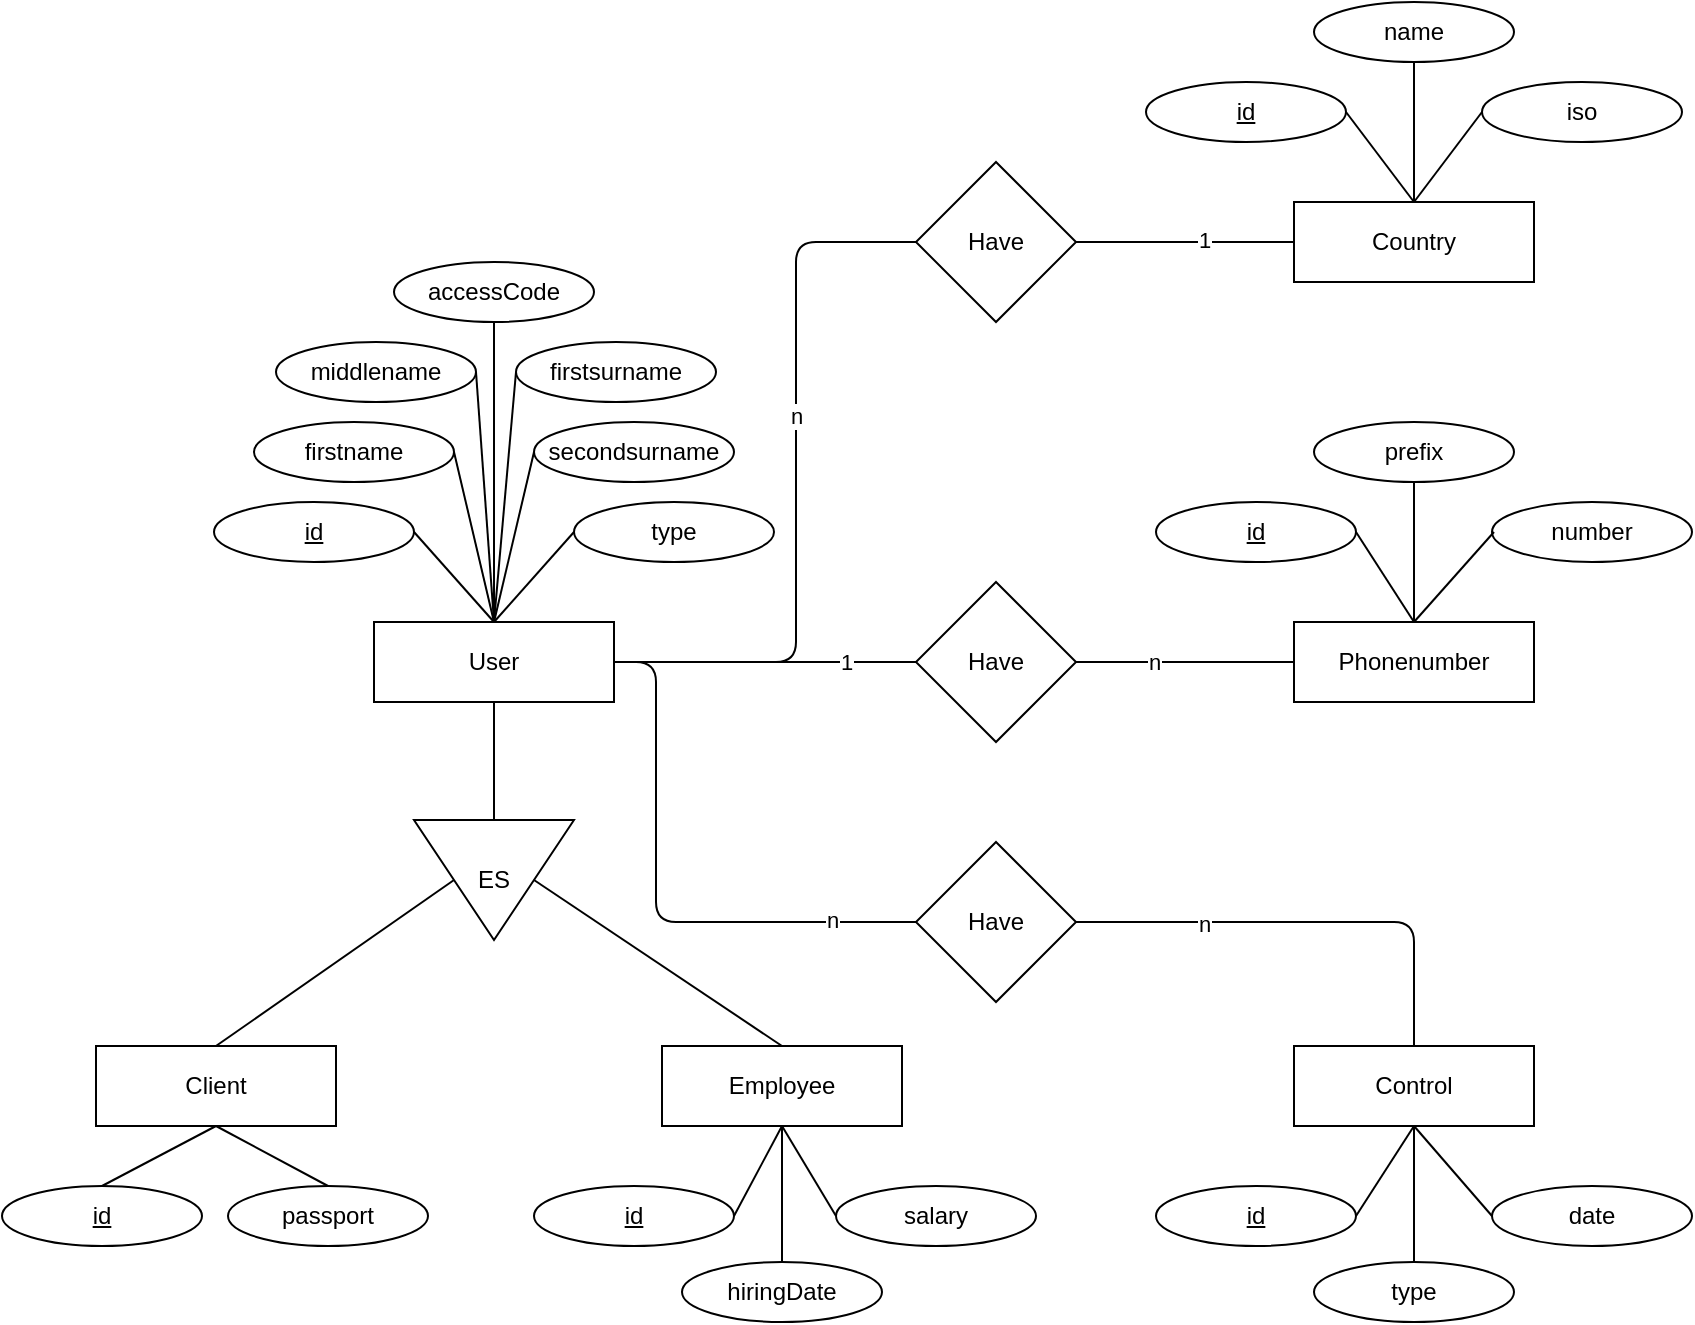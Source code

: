 <mxfile version="14.6.13" type="device"><diagram id="Wq0CHLYfJIVre40bN7Jn" name="Page-1"><mxGraphModel dx="1422" dy="822" grid="1" gridSize="10" guides="1" tooltips="1" connect="1" arrows="1" fold="1" page="1" pageScale="1" pageWidth="850" pageHeight="1100" math="0" shadow="0"><root><mxCell id="0"/><mxCell id="1" parent="0"/><mxCell id="gQcY6GeEsv4cqj9o24mt-2" value="&lt;u&gt;id&lt;/u&gt;" style="ellipse;whiteSpace=wrap;html=1;" parent="1" vertex="1"><mxGeometry x="109" y="260" width="100" height="30" as="geometry"/></mxCell><mxCell id="gQcY6GeEsv4cqj9o24mt-3" value="User" style="rounded=0;whiteSpace=wrap;html=1;" parent="1" vertex="1"><mxGeometry x="189" y="320" width="120" height="40" as="geometry"/></mxCell><mxCell id="gQcY6GeEsv4cqj9o24mt-4" value="firstname" style="ellipse;whiteSpace=wrap;html=1;" parent="1" vertex="1"><mxGeometry x="129" y="220" width="100" height="30" as="geometry"/></mxCell><mxCell id="gQcY6GeEsv4cqj9o24mt-5" value="middlename" style="ellipse;whiteSpace=wrap;html=1;" parent="1" vertex="1"><mxGeometry x="140" y="180" width="100" height="30" as="geometry"/></mxCell><mxCell id="gQcY6GeEsv4cqj9o24mt-6" value="type" style="ellipse;whiteSpace=wrap;html=1;" parent="1" vertex="1"><mxGeometry x="289" y="260" width="100" height="30" as="geometry"/></mxCell><mxCell id="gQcY6GeEsv4cqj9o24mt-7" value="Phonenumber" style="rounded=0;whiteSpace=wrap;html=1;" parent="1" vertex="1"><mxGeometry x="649" y="320" width="120" height="40" as="geometry"/></mxCell><mxCell id="gQcY6GeEsv4cqj9o24mt-8" value="&lt;u&gt;id&lt;/u&gt;" style="ellipse;whiteSpace=wrap;html=1;" parent="1" vertex="1"><mxGeometry x="580" y="260" width="100" height="30" as="geometry"/></mxCell><mxCell id="gQcY6GeEsv4cqj9o24mt-9" value="prefix" style="ellipse;whiteSpace=wrap;html=1;" parent="1" vertex="1"><mxGeometry x="659" y="220" width="100" height="30" as="geometry"/></mxCell><mxCell id="gQcY6GeEsv4cqj9o24mt-10" value="number" style="ellipse;whiteSpace=wrap;html=1;" parent="1" vertex="1"><mxGeometry x="748" y="260" width="100" height="30" as="geometry"/></mxCell><mxCell id="gQcY6GeEsv4cqj9o24mt-11" value="" style="endArrow=none;html=1;entryX=0.5;entryY=1;entryDx=0;entryDy=0;exitX=0.5;exitY=0;exitDx=0;exitDy=0;" parent="1" source="gQcY6GeEsv4cqj9o24mt-7" target="gQcY6GeEsv4cqj9o24mt-9" edge="1"><mxGeometry width="50" height="50" relative="1" as="geometry"><mxPoint x="769" y="450" as="sourcePoint"/><mxPoint x="819" y="400" as="targetPoint"/></mxGeometry></mxCell><mxCell id="gQcY6GeEsv4cqj9o24mt-12" value="" style="endArrow=none;html=1;entryX=1;entryY=0.5;entryDx=0;entryDy=0;exitX=0.5;exitY=0;exitDx=0;exitDy=0;" parent="1" source="gQcY6GeEsv4cqj9o24mt-7" target="gQcY6GeEsv4cqj9o24mt-8" edge="1"><mxGeometry width="50" height="50" relative="1" as="geometry"><mxPoint x="769" y="450" as="sourcePoint"/><mxPoint x="819" y="400" as="targetPoint"/></mxGeometry></mxCell><mxCell id="gQcY6GeEsv4cqj9o24mt-13" value="" style="endArrow=none;html=1;entryX=0;entryY=0.5;entryDx=0;entryDy=0;exitX=0.5;exitY=0;exitDx=0;exitDy=0;" parent="1" source="gQcY6GeEsv4cqj9o24mt-7" edge="1"><mxGeometry width="50" height="50" relative="1" as="geometry"><mxPoint x="769" y="450" as="sourcePoint"/><mxPoint x="749" y="275" as="targetPoint"/></mxGeometry></mxCell><mxCell id="gQcY6GeEsv4cqj9o24mt-14" value="" style="endArrow=none;html=1;entryX=1;entryY=0.5;entryDx=0;entryDy=0;exitX=0.5;exitY=0;exitDx=0;exitDy=0;" parent="1" source="gQcY6GeEsv4cqj9o24mt-3" target="gQcY6GeEsv4cqj9o24mt-5" edge="1"><mxGeometry width="50" height="50" relative="1" as="geometry"><mxPoint x="579" y="450" as="sourcePoint"/><mxPoint x="629" y="400" as="targetPoint"/></mxGeometry></mxCell><mxCell id="gQcY6GeEsv4cqj9o24mt-16" value="" style="endArrow=none;html=1;entryX=1;entryY=0.5;entryDx=0;entryDy=0;exitX=0.5;exitY=0;exitDx=0;exitDy=0;" parent="1" source="gQcY6GeEsv4cqj9o24mt-3" target="gQcY6GeEsv4cqj9o24mt-4" edge="1"><mxGeometry width="50" height="50" relative="1" as="geometry"><mxPoint x="579" y="450" as="sourcePoint"/><mxPoint x="629" y="400" as="targetPoint"/></mxGeometry></mxCell><mxCell id="gQcY6GeEsv4cqj9o24mt-18" value="" style="endArrow=none;html=1;entryX=0;entryY=0.5;entryDx=0;entryDy=0;exitX=0.5;exitY=0;exitDx=0;exitDy=0;" parent="1" source="gQcY6GeEsv4cqj9o24mt-3" target="gQcY6GeEsv4cqj9o24mt-6" edge="1"><mxGeometry width="50" height="50" relative="1" as="geometry"><mxPoint x="579" y="450" as="sourcePoint"/><mxPoint x="629" y="400" as="targetPoint"/></mxGeometry></mxCell><mxCell id="gQcY6GeEsv4cqj9o24mt-19" value="" style="endArrow=none;html=1;entryX=1;entryY=0.5;entryDx=0;entryDy=0;exitX=0.5;exitY=0;exitDx=0;exitDy=0;" parent="1" source="gQcY6GeEsv4cqj9o24mt-3" target="gQcY6GeEsv4cqj9o24mt-2" edge="1"><mxGeometry width="50" height="50" relative="1" as="geometry"><mxPoint x="579" y="450" as="sourcePoint"/><mxPoint x="629" y="400" as="targetPoint"/></mxGeometry></mxCell><mxCell id="gQcY6GeEsv4cqj9o24mt-26" value="ES" style="triangle;whiteSpace=wrap;html=1;direction=south;" parent="1" vertex="1"><mxGeometry x="209" y="419" width="80" height="60" as="geometry"/></mxCell><mxCell id="gQcY6GeEsv4cqj9o24mt-27" value="" style="endArrow=none;html=1;entryX=0.5;entryY=1;entryDx=0;entryDy=0;exitX=0;exitY=0.5;exitDx=0;exitDy=0;" parent="1" source="gQcY6GeEsv4cqj9o24mt-26" target="gQcY6GeEsv4cqj9o24mt-3" edge="1"><mxGeometry width="50" height="50" relative="1" as="geometry"><mxPoint x="579" y="450" as="sourcePoint"/><mxPoint x="629" y="400" as="targetPoint"/></mxGeometry></mxCell><mxCell id="gQcY6GeEsv4cqj9o24mt-28" value="Client" style="rounded=0;whiteSpace=wrap;html=1;" parent="1" vertex="1"><mxGeometry x="50" y="532" width="120" height="40" as="geometry"/></mxCell><mxCell id="gQcY6GeEsv4cqj9o24mt-29" value="Employee" style="rounded=0;whiteSpace=wrap;html=1;" parent="1" vertex="1"><mxGeometry x="333" y="532" width="120" height="40" as="geometry"/></mxCell><mxCell id="gQcY6GeEsv4cqj9o24mt-30" value="" style="endArrow=none;html=1;exitX=0.5;exitY=0;exitDx=0;exitDy=0;entryX=0.5;entryY=0;entryDx=0;entryDy=0;" parent="1" source="gQcY6GeEsv4cqj9o24mt-26" target="gQcY6GeEsv4cqj9o24mt-29" edge="1"><mxGeometry width="50" height="50" relative="1" as="geometry"><mxPoint x="579" y="450" as="sourcePoint"/><mxPoint x="629" y="400" as="targetPoint"/></mxGeometry></mxCell><mxCell id="gQcY6GeEsv4cqj9o24mt-31" value="" style="endArrow=none;html=1;entryX=0.5;entryY=1;entryDx=0;entryDy=0;exitX=0.5;exitY=0;exitDx=0;exitDy=0;" parent="1" source="gQcY6GeEsv4cqj9o24mt-28" target="gQcY6GeEsv4cqj9o24mt-26" edge="1"><mxGeometry width="50" height="50" relative="1" as="geometry"><mxPoint x="579" y="450" as="sourcePoint"/><mxPoint x="629" y="400" as="targetPoint"/></mxGeometry></mxCell><mxCell id="gQcY6GeEsv4cqj9o24mt-32" value="&lt;u&gt;id&lt;/u&gt;" style="ellipse;whiteSpace=wrap;html=1;" parent="1" vertex="1"><mxGeometry x="3" y="602" width="100" height="30" as="geometry"/></mxCell><mxCell id="gQcY6GeEsv4cqj9o24mt-33" value="passport" style="ellipse;whiteSpace=wrap;html=1;" parent="1" vertex="1"><mxGeometry x="116" y="602" width="100" height="30" as="geometry"/></mxCell><mxCell id="gQcY6GeEsv4cqj9o24mt-34" value="" style="endArrow=none;html=1;exitX=0.5;exitY=0;exitDx=0;exitDy=0;entryX=0.5;entryY=1;entryDx=0;entryDy=0;" parent="1" source="gQcY6GeEsv4cqj9o24mt-33" target="gQcY6GeEsv4cqj9o24mt-28" edge="1"><mxGeometry width="50" height="50" relative="1" as="geometry"><mxPoint x="540" y="412" as="sourcePoint"/><mxPoint x="590" y="362" as="targetPoint"/></mxGeometry></mxCell><mxCell id="gQcY6GeEsv4cqj9o24mt-35" value="" style="endArrow=none;html=1;exitX=0.5;exitY=0;exitDx=0;exitDy=0;" parent="1" source="gQcY6GeEsv4cqj9o24mt-32" edge="1"><mxGeometry width="50" height="50" relative="1" as="geometry"><mxPoint x="540" y="412" as="sourcePoint"/><mxPoint x="110" y="572" as="targetPoint"/></mxGeometry></mxCell><mxCell id="gQcY6GeEsv4cqj9o24mt-36" value="&lt;u&gt;id&lt;/u&gt;" style="ellipse;whiteSpace=wrap;html=1;" parent="1" vertex="1"><mxGeometry x="269" y="602" width="100" height="30" as="geometry"/></mxCell><mxCell id="gQcY6GeEsv4cqj9o24mt-37" value="salary" style="ellipse;whiteSpace=wrap;html=1;" parent="1" vertex="1"><mxGeometry x="420" y="602" width="100" height="30" as="geometry"/></mxCell><mxCell id="gQcY6GeEsv4cqj9o24mt-38" value="hiringDate" style="ellipse;whiteSpace=wrap;html=1;" parent="1" vertex="1"><mxGeometry x="343" y="640" width="100" height="30" as="geometry"/></mxCell><mxCell id="gQcY6GeEsv4cqj9o24mt-39" value="" style="endArrow=none;html=1;exitX=0.5;exitY=1;exitDx=0;exitDy=0;entryX=1;entryY=0.5;entryDx=0;entryDy=0;" parent="1" source="gQcY6GeEsv4cqj9o24mt-29" target="gQcY6GeEsv4cqj9o24mt-36" edge="1"><mxGeometry width="50" height="50" relative="1" as="geometry"><mxPoint x="520" y="450" as="sourcePoint"/><mxPoint x="570" y="400" as="targetPoint"/></mxGeometry></mxCell><mxCell id="gQcY6GeEsv4cqj9o24mt-40" value="" style="endArrow=none;html=1;exitX=0.5;exitY=1;exitDx=0;exitDy=0;entryX=0;entryY=0.5;entryDx=0;entryDy=0;" parent="1" source="gQcY6GeEsv4cqj9o24mt-29" target="gQcY6GeEsv4cqj9o24mt-37" edge="1"><mxGeometry width="50" height="50" relative="1" as="geometry"><mxPoint x="520" y="450" as="sourcePoint"/><mxPoint x="570" y="400" as="targetPoint"/></mxGeometry></mxCell><mxCell id="gQcY6GeEsv4cqj9o24mt-41" value="" style="endArrow=none;html=1;exitX=0.5;exitY=1;exitDx=0;exitDy=0;entryX=0.5;entryY=0;entryDx=0;entryDy=0;" parent="1" source="gQcY6GeEsv4cqj9o24mt-29" target="gQcY6GeEsv4cqj9o24mt-38" edge="1"><mxGeometry width="50" height="50" relative="1" as="geometry"><mxPoint x="520" y="450" as="sourcePoint"/><mxPoint x="570" y="400" as="targetPoint"/></mxGeometry></mxCell><mxCell id="gQcY6GeEsv4cqj9o24mt-42" value="secondsurname" style="ellipse;whiteSpace=wrap;html=1;" parent="1" vertex="1"><mxGeometry x="269" y="220" width="100" height="30" as="geometry"/></mxCell><mxCell id="gQcY6GeEsv4cqj9o24mt-43" value="" style="endArrow=none;html=1;entryX=0;entryY=0.5;entryDx=0;entryDy=0;exitX=0.5;exitY=0;exitDx=0;exitDy=0;" parent="1" source="gQcY6GeEsv4cqj9o24mt-3" target="gQcY6GeEsv4cqj9o24mt-42" edge="1"><mxGeometry width="50" height="50" relative="1" as="geometry"><mxPoint x="520" y="450" as="sourcePoint"/><mxPoint x="570" y="400" as="targetPoint"/></mxGeometry></mxCell><mxCell id="gQcY6GeEsv4cqj9o24mt-44" value="firstsurname" style="ellipse;whiteSpace=wrap;html=1;" parent="1" vertex="1"><mxGeometry x="260" y="180" width="100" height="30" as="geometry"/></mxCell><mxCell id="Lnd-TE6-jVAw9PYNV90m-1" value="Have" style="rhombus;whiteSpace=wrap;html=1;" parent="1" vertex="1"><mxGeometry x="460" y="300" width="80" height="80" as="geometry"/></mxCell><mxCell id="Lnd-TE6-jVAw9PYNV90m-2" value="" style="endArrow=none;html=1;entryX=0;entryY=0.5;entryDx=0;entryDy=0;exitX=1;exitY=0.5;exitDx=0;exitDy=0;" parent="1" source="Lnd-TE6-jVAw9PYNV90m-1" target="gQcY6GeEsv4cqj9o24mt-7" edge="1"><mxGeometry width="50" height="50" relative="1" as="geometry"><mxPoint x="603" y="340" as="sourcePoint"/><mxPoint x="724" y="400" as="targetPoint"/></mxGeometry></mxCell><mxCell id="Lnd-TE6-jVAw9PYNV90m-4" value="n" style="edgeLabel;html=1;align=center;verticalAlign=middle;resizable=0;points=[];" parent="Lnd-TE6-jVAw9PYNV90m-2" vertex="1" connectable="0"><mxGeometry x="-0.211" y="-2" relative="1" as="geometry"><mxPoint x="-4" y="-2" as="offset"/></mxGeometry></mxCell><mxCell id="Lnd-TE6-jVAw9PYNV90m-3" value="" style="endArrow=none;html=1;entryX=1;entryY=0.5;entryDx=0;entryDy=0;exitX=0;exitY=0.5;exitDx=0;exitDy=0;" parent="1" source="Lnd-TE6-jVAw9PYNV90m-1" target="gQcY6GeEsv4cqj9o24mt-3" edge="1"><mxGeometry width="50" height="50" relative="1" as="geometry"><mxPoint x="570" y="450" as="sourcePoint"/><mxPoint x="620" y="400" as="targetPoint"/></mxGeometry></mxCell><mxCell id="Lnd-TE6-jVAw9PYNV90m-5" value="1" style="edgeLabel;html=1;align=center;verticalAlign=middle;resizable=0;points=[];" parent="Lnd-TE6-jVAw9PYNV90m-3" vertex="1" connectable="0"><mxGeometry x="0.287" relative="1" as="geometry"><mxPoint x="62" as="offset"/></mxGeometry></mxCell><mxCell id="Lnd-TE6-jVAw9PYNV90m-6" value="Control" style="rounded=0;whiteSpace=wrap;html=1;" parent="1" vertex="1"><mxGeometry x="649" y="532" width="120" height="40" as="geometry"/></mxCell><mxCell id="Lnd-TE6-jVAw9PYNV90m-7" value="Have" style="rhombus;whiteSpace=wrap;html=1;" parent="1" vertex="1"><mxGeometry x="460" y="430" width="80" height="80" as="geometry"/></mxCell><mxCell id="Lnd-TE6-jVAw9PYNV90m-8" value="" style="endArrow=none;html=1;exitX=1;exitY=0.5;exitDx=0;exitDy=0;entryX=0.5;entryY=0;entryDx=0;entryDy=0;" parent="1" source="Lnd-TE6-jVAw9PYNV90m-7" target="Lnd-TE6-jVAw9PYNV90m-6" edge="1"><mxGeometry width="50" height="50" relative="1" as="geometry"><mxPoint x="570" y="450" as="sourcePoint"/><mxPoint x="620" y="400" as="targetPoint"/><Array as="points"><mxPoint x="709" y="470"/></Array></mxGeometry></mxCell><mxCell id="Lnd-TE6-jVAw9PYNV90m-16" value="n" style="edgeLabel;html=1;align=center;verticalAlign=middle;resizable=0;points=[];" parent="Lnd-TE6-jVAw9PYNV90m-8" vertex="1" connectable="0"><mxGeometry x="-0.446" y="-1" relative="1" as="geometry"><mxPoint as="offset"/></mxGeometry></mxCell><mxCell id="Lnd-TE6-jVAw9PYNV90m-9" value="" style="endArrow=none;html=1;entryX=1;entryY=0.5;entryDx=0;entryDy=0;exitX=0;exitY=0.5;exitDx=0;exitDy=0;" parent="1" source="Lnd-TE6-jVAw9PYNV90m-7" target="gQcY6GeEsv4cqj9o24mt-3" edge="1"><mxGeometry width="50" height="50" relative="1" as="geometry"><mxPoint x="570" y="450" as="sourcePoint"/><mxPoint x="620" y="400" as="targetPoint"/><Array as="points"><mxPoint x="330" y="470"/><mxPoint x="330" y="340"/></Array></mxGeometry></mxCell><mxCell id="Lnd-TE6-jVAw9PYNV90m-17" value="n" style="edgeLabel;html=1;align=center;verticalAlign=middle;resizable=0;points=[];" parent="Lnd-TE6-jVAw9PYNV90m-9" vertex="1" connectable="0"><mxGeometry x="-0.701" y="-1" relative="1" as="geometry"><mxPoint as="offset"/></mxGeometry></mxCell><mxCell id="Lnd-TE6-jVAw9PYNV90m-10" value="&lt;u&gt;id&lt;/u&gt;" style="ellipse;whiteSpace=wrap;html=1;" parent="1" vertex="1"><mxGeometry x="580" y="602" width="100" height="30" as="geometry"/></mxCell><mxCell id="Lnd-TE6-jVAw9PYNV90m-11" value="date" style="ellipse;whiteSpace=wrap;html=1;" parent="1" vertex="1"><mxGeometry x="748" y="602" width="100" height="30" as="geometry"/></mxCell><mxCell id="Lnd-TE6-jVAw9PYNV90m-12" value="" style="endArrow=none;html=1;entryX=0.5;entryY=1;entryDx=0;entryDy=0;exitX=1;exitY=0.5;exitDx=0;exitDy=0;" parent="1" source="Lnd-TE6-jVAw9PYNV90m-10" target="Lnd-TE6-jVAw9PYNV90m-6" edge="1"><mxGeometry width="50" height="50" relative="1" as="geometry"><mxPoint x="570" y="450" as="sourcePoint"/><mxPoint x="620" y="400" as="targetPoint"/></mxGeometry></mxCell><mxCell id="Lnd-TE6-jVAw9PYNV90m-13" value="" style="endArrow=none;html=1;entryX=0;entryY=0.5;entryDx=0;entryDy=0;exitX=0.5;exitY=1;exitDx=0;exitDy=0;" parent="1" source="Lnd-TE6-jVAw9PYNV90m-6" target="Lnd-TE6-jVAw9PYNV90m-11" edge="1"><mxGeometry width="50" height="50" relative="1" as="geometry"><mxPoint x="570" y="450" as="sourcePoint"/><mxPoint x="620" y="400" as="targetPoint"/></mxGeometry></mxCell><mxCell id="Lnd-TE6-jVAw9PYNV90m-14" value="type" style="ellipse;whiteSpace=wrap;html=1;" parent="1" vertex="1"><mxGeometry x="659" y="640" width="100" height="30" as="geometry"/></mxCell><mxCell id="Lnd-TE6-jVAw9PYNV90m-15" value="" style="endArrow=none;html=1;entryX=0.5;entryY=1;entryDx=0;entryDy=0;exitX=0.5;exitY=0;exitDx=0;exitDy=0;" parent="1" source="Lnd-TE6-jVAw9PYNV90m-14" target="Lnd-TE6-jVAw9PYNV90m-6" edge="1"><mxGeometry width="50" height="50" relative="1" as="geometry"><mxPoint x="570" y="450" as="sourcePoint"/><mxPoint x="620" y="400" as="targetPoint"/></mxGeometry></mxCell><mxCell id="Lnd-TE6-jVAw9PYNV90m-18" value="" style="endArrow=none;html=1;entryX=0.5;entryY=0;entryDx=0;entryDy=0;exitX=0;exitY=0.5;exitDx=0;exitDy=0;" parent="1" source="gQcY6GeEsv4cqj9o24mt-44" target="gQcY6GeEsv4cqj9o24mt-3" edge="1"><mxGeometry width="50" height="50" relative="1" as="geometry"><mxPoint x="570" y="450" as="sourcePoint"/><mxPoint x="620" y="400" as="targetPoint"/></mxGeometry></mxCell><mxCell id="Lnd-TE6-jVAw9PYNV90m-19" value="Country" style="rounded=0;whiteSpace=wrap;html=1;" parent="1" vertex="1"><mxGeometry x="649" y="110" width="120" height="40" as="geometry"/></mxCell><mxCell id="Lnd-TE6-jVAw9PYNV90m-20" value="Have" style="rhombus;whiteSpace=wrap;html=1;" parent="1" vertex="1"><mxGeometry x="460" y="90" width="80" height="80" as="geometry"/></mxCell><mxCell id="Lnd-TE6-jVAw9PYNV90m-21" value="" style="endArrow=none;html=1;entryX=0;entryY=0.5;entryDx=0;entryDy=0;exitX=1;exitY=0.5;exitDx=0;exitDy=0;" parent="1" source="Lnd-TE6-jVAw9PYNV90m-20" target="Lnd-TE6-jVAw9PYNV90m-19" edge="1"><mxGeometry width="50" height="50" relative="1" as="geometry"><mxPoint x="570" y="450" as="sourcePoint"/><mxPoint x="620" y="400" as="targetPoint"/></mxGeometry></mxCell><mxCell id="Lnd-TE6-jVAw9PYNV90m-29" value="1" style="edgeLabel;html=1;align=center;verticalAlign=middle;resizable=0;points=[];" parent="Lnd-TE6-jVAw9PYNV90m-21" vertex="1" connectable="0"><mxGeometry x="0.174" y="1" relative="1" as="geometry"><mxPoint as="offset"/></mxGeometry></mxCell><mxCell id="Lnd-TE6-jVAw9PYNV90m-22" value="&lt;u&gt;id&lt;/u&gt;" style="ellipse;whiteSpace=wrap;html=1;" parent="1" vertex="1"><mxGeometry x="575" y="50" width="100" height="30" as="geometry"/></mxCell><mxCell id="Lnd-TE6-jVAw9PYNV90m-23" value="name" style="ellipse;whiteSpace=wrap;html=1;" parent="1" vertex="1"><mxGeometry x="659" y="10" width="100" height="30" as="geometry"/></mxCell><mxCell id="Lnd-TE6-jVAw9PYNV90m-24" value="iso" style="ellipse;whiteSpace=wrap;html=1;" parent="1" vertex="1"><mxGeometry x="743" y="50" width="100" height="30" as="geometry"/></mxCell><mxCell id="Lnd-TE6-jVAw9PYNV90m-25" value="" style="endArrow=none;html=1;entryX=0.5;entryY=1;entryDx=0;entryDy=0;exitX=0.5;exitY=0;exitDx=0;exitDy=0;" parent="1" source="Lnd-TE6-jVAw9PYNV90m-19" target="Lnd-TE6-jVAw9PYNV90m-23" edge="1"><mxGeometry width="50" height="50" relative="1" as="geometry"><mxPoint x="570" y="450" as="sourcePoint"/><mxPoint x="620" y="400" as="targetPoint"/></mxGeometry></mxCell><mxCell id="Lnd-TE6-jVAw9PYNV90m-26" value="" style="endArrow=none;html=1;entryX=1;entryY=0.5;entryDx=0;entryDy=0;exitX=0.5;exitY=0;exitDx=0;exitDy=0;" parent="1" source="Lnd-TE6-jVAw9PYNV90m-19" target="Lnd-TE6-jVAw9PYNV90m-22" edge="1"><mxGeometry width="50" height="50" relative="1" as="geometry"><mxPoint x="570" y="450" as="sourcePoint"/><mxPoint x="620" y="400" as="targetPoint"/></mxGeometry></mxCell><mxCell id="Lnd-TE6-jVAw9PYNV90m-27" value="" style="endArrow=none;html=1;entryX=0;entryY=0.5;entryDx=0;entryDy=0;exitX=0.5;exitY=0;exitDx=0;exitDy=0;" parent="1" source="Lnd-TE6-jVAw9PYNV90m-19" target="Lnd-TE6-jVAw9PYNV90m-24" edge="1"><mxGeometry width="50" height="50" relative="1" as="geometry"><mxPoint x="570" y="450" as="sourcePoint"/><mxPoint x="620" y="400" as="targetPoint"/></mxGeometry></mxCell><mxCell id="Lnd-TE6-jVAw9PYNV90m-28" value="" style="endArrow=none;html=1;entryX=0;entryY=0.5;entryDx=0;entryDy=0;exitX=1;exitY=0.5;exitDx=0;exitDy=0;" parent="1" source="gQcY6GeEsv4cqj9o24mt-3" target="Lnd-TE6-jVAw9PYNV90m-20" edge="1"><mxGeometry width="50" height="50" relative="1" as="geometry"><mxPoint x="570" y="450" as="sourcePoint"/><mxPoint x="620" y="400" as="targetPoint"/><Array as="points"><mxPoint x="400" y="340"/><mxPoint x="400" y="130"/></Array></mxGeometry></mxCell><mxCell id="Lnd-TE6-jVAw9PYNV90m-32" value="n" style="edgeLabel;html=1;align=center;verticalAlign=middle;resizable=0;points=[];" parent="Lnd-TE6-jVAw9PYNV90m-28" vertex="1" connectable="0"><mxGeometry x="0.186" relative="1" as="geometry"><mxPoint as="offset"/></mxGeometry></mxCell><mxCell id="tce0CNMCSxo7bRiAzdDo-1" value="accessCode" style="ellipse;whiteSpace=wrap;html=1;" vertex="1" parent="1"><mxGeometry x="199" y="140" width="100" height="30" as="geometry"/></mxCell><mxCell id="tce0CNMCSxo7bRiAzdDo-2" value="" style="endArrow=none;html=1;entryX=0.5;entryY=1;entryDx=0;entryDy=0;exitX=0.5;exitY=0;exitDx=0;exitDy=0;" edge="1" parent="1" source="gQcY6GeEsv4cqj9o24mt-3" target="tce0CNMCSxo7bRiAzdDo-1"><mxGeometry width="50" height="50" relative="1" as="geometry"><mxPoint x="570" y="450" as="sourcePoint"/><mxPoint x="620" y="400" as="targetPoint"/></mxGeometry></mxCell></root></mxGraphModel></diagram></mxfile>
